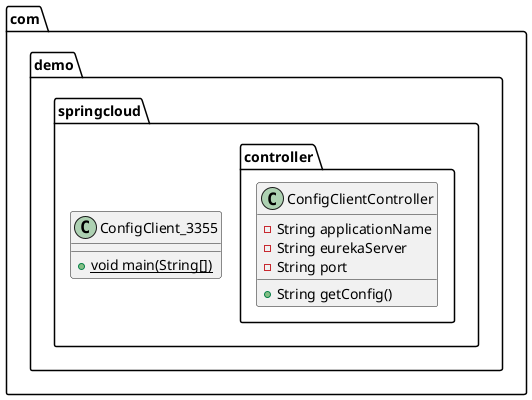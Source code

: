 @startuml
class com.demo.springcloud.ConfigClient_3355 {
+ {static} void main(String[])
}
class com.demo.springcloud.controller.ConfigClientController {
- String applicationName
- String eurekaServer
- String port
+ String getConfig()
}
@enduml